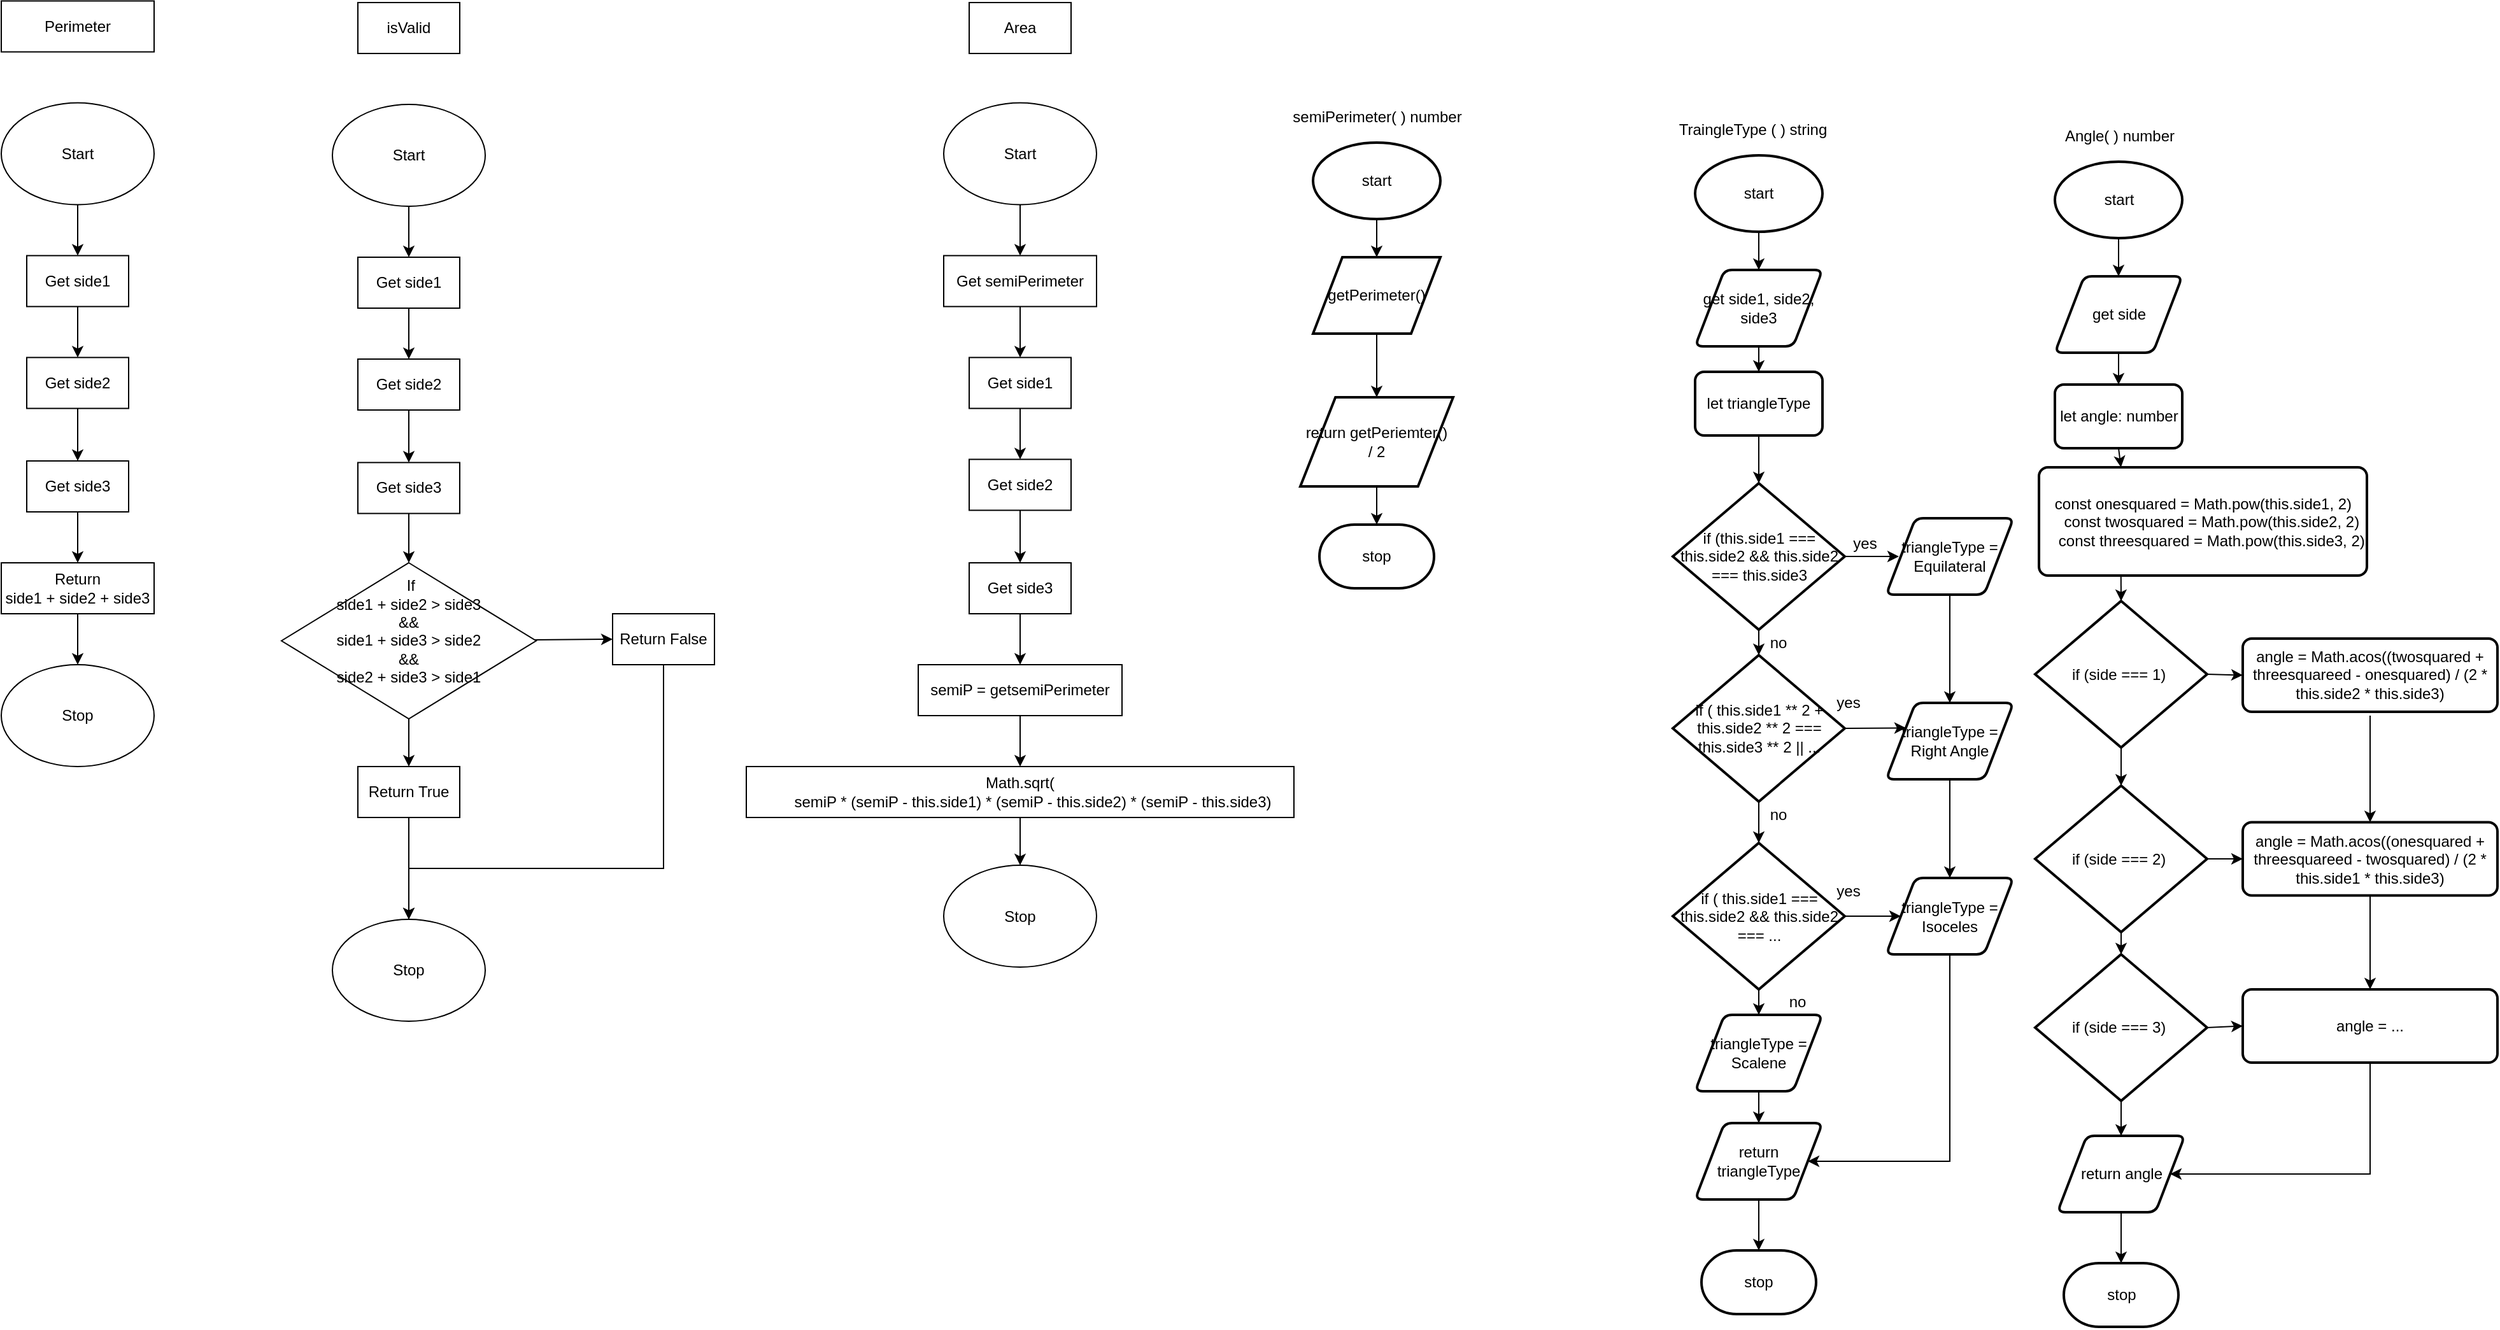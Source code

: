<mxfile>
    <diagram id="nmH74jkQp5gKyz1RMh58" name="Page-1">
        <mxGraphModel dx="1913" dy="1912" grid="1" gridSize="10" guides="1" tooltips="1" connect="1" arrows="1" fold="1" page="1" pageScale="1" pageWidth="827" pageHeight="1169" math="0" shadow="0">
            <root>
                <mxCell id="0"/>
                <mxCell id="1" parent="0"/>
                <mxCell id="21" style="edgeStyle=none;html=1;exitX=0.5;exitY=1;exitDx=0;exitDy=0;exitPerimeter=0;entryX=0.5;entryY=0;entryDx=0;entryDy=0;" parent="1" source="22" target="25" edge="1">
                    <mxGeometry relative="1" as="geometry"/>
                </mxCell>
                <mxCell id="22" value="start" style="strokeWidth=2;html=1;shape=mxgraph.flowchart.start_1;whiteSpace=wrap;" parent="1" vertex="1">
                    <mxGeometry x="350" y="110" width="100" height="60" as="geometry"/>
                </mxCell>
                <mxCell id="23" value="semiPerimeter( ) number" style="text;html=1;align=center;verticalAlign=middle;resizable=0;points=[];autosize=1;strokeColor=none;fillColor=none;" parent="1" vertex="1">
                    <mxGeometry x="325" y="80" width="150" height="20" as="geometry"/>
                </mxCell>
                <mxCell id="24" style="edgeStyle=none;html=1;entryX=0.5;entryY=0;entryDx=0;entryDy=0;" parent="1" source="25" target="26" edge="1">
                    <mxGeometry relative="1" as="geometry">
                        <mxPoint x="400" y="300" as="targetPoint"/>
                    </mxGeometry>
                </mxCell>
                <mxCell id="25" value="getPerimeter()" style="shape=parallelogram;html=1;strokeWidth=2;perimeter=parallelogramPerimeter;whiteSpace=wrap;rounded=0;arcSize=12;size=0.23;" parent="1" vertex="1">
                    <mxGeometry x="350" y="200" width="100" height="60" as="geometry"/>
                </mxCell>
                <mxCell id="51" style="edgeStyle=none;rounded=0;html=1;exitX=0.5;exitY=1;exitDx=0;exitDy=0;entryX=0.5;entryY=0;entryDx=0;entryDy=0;entryPerimeter=0;" parent="1" source="26" target="50" edge="1">
                    <mxGeometry relative="1" as="geometry"/>
                </mxCell>
                <mxCell id="26" value="return getPeriemter() / 2" style="shape=parallelogram;html=1;strokeWidth=2;perimeter=parallelogramPerimeter;whiteSpace=wrap;rounded=0;arcSize=12;size=0.23;" parent="1" vertex="1">
                    <mxGeometry x="340" y="310" width="120" height="70" as="geometry"/>
                </mxCell>
                <mxCell id="37" value="TraingleType ( ) string" style="text;html=1;align=center;verticalAlign=middle;resizable=0;points=[];autosize=1;strokeColor=none;fillColor=none;" parent="1" vertex="1">
                    <mxGeometry x="630" y="90" width="130" height="20" as="geometry"/>
                </mxCell>
                <mxCell id="38" style="edgeStyle=none;html=1;exitX=0.5;exitY=1;exitDx=0;exitDy=0;exitPerimeter=0;entryX=0.5;entryY=0;entryDx=0;entryDy=0;" parent="1" source="39" target="41" edge="1">
                    <mxGeometry relative="1" as="geometry"/>
                </mxCell>
                <mxCell id="39" value="start" style="strokeWidth=2;html=1;shape=mxgraph.flowchart.start_1;whiteSpace=wrap;" parent="1" vertex="1">
                    <mxGeometry x="650" y="120" width="100" height="60" as="geometry"/>
                </mxCell>
                <mxCell id="40" style="edgeStyle=none;rounded=0;html=1;exitX=0.5;exitY=1;exitDx=0;exitDy=0;entryX=0.5;entryY=0;entryDx=0;entryDy=0;" parent="1" source="41" target="44" edge="1">
                    <mxGeometry relative="1" as="geometry"/>
                </mxCell>
                <mxCell id="41" value="get side1, side2, side3" style="shape=parallelogram;html=1;strokeWidth=2;perimeter=parallelogramPerimeter;whiteSpace=wrap;rounded=1;arcSize=12;size=0.23;" parent="1" vertex="1">
                    <mxGeometry x="650" y="210" width="100" height="60" as="geometry"/>
                </mxCell>
                <mxCell id="43" style="edgeStyle=none;rounded=0;html=1;exitX=0.5;exitY=1;exitDx=0;exitDy=0;entryX=0.5;entryY=0;entryDx=0;entryDy=0;entryPerimeter=0;" parent="1" source="44" target="55" edge="1">
                    <mxGeometry relative="1" as="geometry">
                        <mxPoint x="650" y="360" as="targetPoint"/>
                        <Array as="points">
                            <mxPoint x="700" y="360"/>
                        </Array>
                    </mxGeometry>
                </mxCell>
                <mxCell id="44" value="let triangleType" style="rounded=1;whiteSpace=wrap;html=1;absoluteArcSize=1;arcSize=14;strokeWidth=2;" parent="1" vertex="1">
                    <mxGeometry x="650" y="290" width="100" height="50" as="geometry"/>
                </mxCell>
                <mxCell id="50" value="stop" style="strokeWidth=2;html=1;shape=mxgraph.flowchart.terminator;whiteSpace=wrap;" parent="1" vertex="1">
                    <mxGeometry x="355" y="410" width="90" height="50" as="geometry"/>
                </mxCell>
                <mxCell id="56" style="edgeStyle=none;rounded=0;html=1;exitX=1;exitY=0.5;exitDx=0;exitDy=0;exitPerimeter=0;" parent="1" source="55" edge="1">
                    <mxGeometry relative="1" as="geometry">
                        <mxPoint x="810" y="435" as="targetPoint"/>
                    </mxGeometry>
                </mxCell>
                <mxCell id="62" style="edgeStyle=none;rounded=0;html=1;exitX=0.5;exitY=1;exitDx=0;exitDy=0;exitPerimeter=0;entryX=0.5;entryY=0;entryDx=0;entryDy=0;entryPerimeter=0;" parent="1" source="55" target="58" edge="1">
                    <mxGeometry relative="1" as="geometry"/>
                </mxCell>
                <mxCell id="55" value="if (this.side1 === this.side2 &amp;amp;&amp;amp; this.side2 === this.side3" style="strokeWidth=2;html=1;shape=mxgraph.flowchart.decision;whiteSpace=wrap;" parent="1" vertex="1">
                    <mxGeometry x="632.5" y="377.5" width="135" height="115" as="geometry"/>
                </mxCell>
                <mxCell id="79" style="edgeStyle=none;rounded=0;html=1;exitX=0.5;exitY=1;exitDx=0;exitDy=0;entryX=0.5;entryY=0;entryDx=0;entryDy=0;" parent="1" source="57" target="64" edge="1">
                    <mxGeometry relative="1" as="geometry"/>
                </mxCell>
                <mxCell id="57" value="triangleType = Equilateral" style="shape=parallelogram;html=1;strokeWidth=2;perimeter=parallelogramPerimeter;whiteSpace=wrap;rounded=1;arcSize=12;size=0.23;" parent="1" vertex="1">
                    <mxGeometry x="800" y="405" width="100" height="60" as="geometry"/>
                </mxCell>
                <mxCell id="65" style="edgeStyle=none;rounded=0;html=1;exitX=1;exitY=0.5;exitDx=0;exitDy=0;exitPerimeter=0;entryX=0;entryY=0.25;entryDx=0;entryDy=0;" parent="1" source="58" target="64" edge="1">
                    <mxGeometry relative="1" as="geometry"/>
                </mxCell>
                <mxCell id="69" style="edgeStyle=none;rounded=0;html=1;exitX=0.5;exitY=1;exitDx=0;exitDy=0;exitPerimeter=0;entryX=0.5;entryY=0;entryDx=0;entryDy=0;entryPerimeter=0;" parent="1" source="58" target="68" edge="1">
                    <mxGeometry relative="1" as="geometry"/>
                </mxCell>
                <mxCell id="58" value="if ( this.side1 ** 2 + this.side2 ** 2 === this.side3 ** 2 || ..." style="strokeWidth=2;html=1;shape=mxgraph.flowchart.decision;whiteSpace=wrap;" parent="1" vertex="1">
                    <mxGeometry x="632.5" y="512.5" width="135" height="115" as="geometry"/>
                </mxCell>
                <mxCell id="61" value="no" style="text;html=1;align=center;verticalAlign=middle;resizable=0;points=[];autosize=1;strokeColor=none;fillColor=none;" parent="1" vertex="1">
                    <mxGeometry x="700" y="492.5" width="30" height="20" as="geometry"/>
                </mxCell>
                <mxCell id="63" value="yes" style="text;html=1;align=center;verticalAlign=middle;resizable=0;points=[];autosize=1;strokeColor=none;fillColor=none;" parent="1" vertex="1">
                    <mxGeometry x="767.5" y="415" width="30" height="20" as="geometry"/>
                </mxCell>
                <mxCell id="80" style="edgeStyle=none;rounded=0;html=1;exitX=0.5;exitY=1;exitDx=0;exitDy=0;entryX=0.5;entryY=0;entryDx=0;entryDy=0;" parent="1" source="64" target="70" edge="1">
                    <mxGeometry relative="1" as="geometry"/>
                </mxCell>
                <mxCell id="64" value="triangleType = Right Angle" style="shape=parallelogram;html=1;strokeWidth=2;perimeter=parallelogramPerimeter;whiteSpace=wrap;rounded=1;arcSize=12;size=0.23;" parent="1" vertex="1">
                    <mxGeometry x="800" y="550" width="100" height="60" as="geometry"/>
                </mxCell>
                <mxCell id="66" value="yes" style="text;html=1;align=center;verticalAlign=middle;resizable=0;points=[];autosize=1;strokeColor=none;fillColor=none;" parent="1" vertex="1">
                    <mxGeometry x="755" y="540" width="30" height="20" as="geometry"/>
                </mxCell>
                <mxCell id="67" value="no" style="text;html=1;align=center;verticalAlign=middle;resizable=0;points=[];autosize=1;strokeColor=none;fillColor=none;" parent="1" vertex="1">
                    <mxGeometry x="700" y="627.5" width="30" height="20" as="geometry"/>
                </mxCell>
                <mxCell id="71" style="edgeStyle=none;rounded=0;html=1;exitX=1;exitY=0.5;exitDx=0;exitDy=0;exitPerimeter=0;entryX=0;entryY=0.5;entryDx=0;entryDy=0;" parent="1" source="68" target="70" edge="1">
                    <mxGeometry relative="1" as="geometry"/>
                </mxCell>
                <mxCell id="104" style="edgeStyle=none;rounded=0;html=1;exitX=0.5;exitY=1;exitDx=0;exitDy=0;exitPerimeter=0;entryX=0.5;entryY=0;entryDx=0;entryDy=0;" parent="1" source="68" target="74" edge="1">
                    <mxGeometry relative="1" as="geometry"/>
                </mxCell>
                <mxCell id="68" value="if ( this.side1 === this.side2 &amp;amp;&amp;amp; this.side2 === ..." style="strokeWidth=2;html=1;shape=mxgraph.flowchart.decision;whiteSpace=wrap;" parent="1" vertex="1">
                    <mxGeometry x="632.5" y="660" width="135" height="115" as="geometry"/>
                </mxCell>
                <mxCell id="81" style="edgeStyle=none;rounded=0;html=1;exitX=0.5;exitY=1;exitDx=0;exitDy=0;entryX=1;entryY=0.5;entryDx=0;entryDy=0;" parent="1" source="70" target="101" edge="1">
                    <mxGeometry relative="1" as="geometry">
                        <Array as="points">
                            <mxPoint x="850" y="910"/>
                        </Array>
                    </mxGeometry>
                </mxCell>
                <mxCell id="70" value="triangleType = Isoceles" style="shape=parallelogram;html=1;strokeWidth=2;perimeter=parallelogramPerimeter;whiteSpace=wrap;rounded=1;arcSize=12;size=0.23;" parent="1" vertex="1">
                    <mxGeometry x="800" y="687.5" width="100" height="60" as="geometry"/>
                </mxCell>
                <mxCell id="105" style="edgeStyle=none;rounded=0;html=1;exitX=0.5;exitY=1;exitDx=0;exitDy=0;entryX=0.5;entryY=0;entryDx=0;entryDy=0;" parent="1" source="74" target="101" edge="1">
                    <mxGeometry relative="1" as="geometry"/>
                </mxCell>
                <mxCell id="74" value="triangleType = Scalene" style="shape=parallelogram;html=1;strokeWidth=2;perimeter=parallelogramPerimeter;whiteSpace=wrap;rounded=1;arcSize=12;size=0.23;" parent="1" vertex="1">
                    <mxGeometry x="650" y="795" width="100" height="60" as="geometry"/>
                </mxCell>
                <mxCell id="103" value="" style="edgeStyle=none;rounded=0;html=1;" parent="1" source="75" target="74" edge="1">
                    <mxGeometry relative="1" as="geometry"/>
                </mxCell>
                <mxCell id="75" value="no" style="text;html=1;align=center;verticalAlign=middle;resizable=0;points=[];autosize=1;strokeColor=none;fillColor=none;" parent="1" vertex="1">
                    <mxGeometry x="715" y="775" width="30" height="20" as="geometry"/>
                </mxCell>
                <mxCell id="76" value="yes" style="text;html=1;align=center;verticalAlign=middle;resizable=0;points=[];autosize=1;strokeColor=none;fillColor=none;" parent="1" vertex="1">
                    <mxGeometry x="755" y="687.5" width="30" height="20" as="geometry"/>
                </mxCell>
                <mxCell id="77" value="stop" style="strokeWidth=2;html=1;shape=mxgraph.flowchart.terminator;whiteSpace=wrap;" parent="1" vertex="1">
                    <mxGeometry x="655" y="980" width="90" height="50" as="geometry"/>
                </mxCell>
                <mxCell id="82" value="Angle( ) number" style="text;html=1;align=center;verticalAlign=middle;resizable=0;points=[];autosize=1;strokeColor=none;fillColor=none;" parent="1" vertex="1">
                    <mxGeometry x="932.5" y="95" width="100" height="20" as="geometry"/>
                </mxCell>
                <mxCell id="83" style="edgeStyle=none;html=1;exitX=0.5;exitY=1;exitDx=0;exitDy=0;exitPerimeter=0;entryX=0.5;entryY=0;entryDx=0;entryDy=0;" parent="1" source="84" target="86" edge="1">
                    <mxGeometry relative="1" as="geometry"/>
                </mxCell>
                <mxCell id="84" value="start" style="strokeWidth=2;html=1;shape=mxgraph.flowchart.start_1;whiteSpace=wrap;" parent="1" vertex="1">
                    <mxGeometry x="932.5" y="125" width="100" height="60" as="geometry"/>
                </mxCell>
                <mxCell id="93" style="edgeStyle=none;rounded=0;html=1;exitX=0.5;exitY=1;exitDx=0;exitDy=0;entryX=0.5;entryY=0;entryDx=0;entryDy=0;" parent="1" source="86" target="92" edge="1">
                    <mxGeometry relative="1" as="geometry"/>
                </mxCell>
                <mxCell id="86" value="get side" style="shape=parallelogram;html=1;strokeWidth=2;perimeter=parallelogramPerimeter;whiteSpace=wrap;rounded=1;arcSize=12;size=0.23;" parent="1" vertex="1">
                    <mxGeometry x="932.5" y="215" width="100" height="60" as="geometry"/>
                </mxCell>
                <mxCell id="95" style="edgeStyle=none;rounded=0;html=1;exitX=0.5;exitY=1;exitDx=0;exitDy=0;entryX=0.25;entryY=0;entryDx=0;entryDy=0;" parent="1" source="92" target="94" edge="1">
                    <mxGeometry relative="1" as="geometry"/>
                </mxCell>
                <mxCell id="92" value="let angle: number" style="rounded=1;whiteSpace=wrap;html=1;absoluteArcSize=1;arcSize=14;strokeWidth=2;" parent="1" vertex="1">
                    <mxGeometry x="932.5" y="300" width="100" height="50" as="geometry"/>
                </mxCell>
                <mxCell id="97" style="edgeStyle=none;rounded=0;html=1;exitX=0.25;exitY=1;exitDx=0;exitDy=0;entryX=0.5;entryY=0;entryDx=0;entryDy=0;entryPerimeter=0;" parent="1" source="94" target="96" edge="1">
                    <mxGeometry relative="1" as="geometry"/>
                </mxCell>
                <mxCell id="94" value="&lt;div&gt;const onesquared = Math.pow(this.side1, 2)&lt;/div&gt;&lt;div&gt;&amp;nbsp; &amp;nbsp; const twosquared = Math.pow(this.side2, 2)&lt;/div&gt;&lt;div&gt;&amp;nbsp; &amp;nbsp; const threesquared = Math.pow(this.side3, 2)&lt;/div&gt;" style="rounded=1;whiteSpace=wrap;html=1;absoluteArcSize=1;arcSize=14;strokeWidth=2;" parent="1" vertex="1">
                    <mxGeometry x="920" y="365" width="257.5" height="85" as="geometry"/>
                </mxCell>
                <mxCell id="99" style="edgeStyle=none;rounded=0;html=1;exitX=1;exitY=0.5;exitDx=0;exitDy=0;exitPerimeter=0;entryX=0;entryY=0.5;entryDx=0;entryDy=0;" parent="1" source="96" target="98" edge="1">
                    <mxGeometry relative="1" as="geometry"/>
                </mxCell>
                <mxCell id="107" style="edgeStyle=none;rounded=0;html=1;exitX=0.5;exitY=1;exitDx=0;exitDy=0;exitPerimeter=0;entryX=0.5;entryY=0;entryDx=0;entryDy=0;entryPerimeter=0;" parent="1" source="96" target="100" edge="1">
                    <mxGeometry relative="1" as="geometry"/>
                </mxCell>
                <mxCell id="96" value="if (side === 1)&amp;nbsp;" style="strokeWidth=2;html=1;shape=mxgraph.flowchart.decision;whiteSpace=wrap;" parent="1" vertex="1">
                    <mxGeometry x="917" y="470" width="135" height="115" as="geometry"/>
                </mxCell>
                <mxCell id="116" style="edgeStyle=none;rounded=0;html=1;entryX=0.5;entryY=0;entryDx=0;entryDy=0;" parent="1" target="108" edge="1">
                    <mxGeometry relative="1" as="geometry">
                        <mxPoint x="1180" y="560" as="sourcePoint"/>
                    </mxGeometry>
                </mxCell>
                <mxCell id="98" value="angle = Math.acos((twosquared + threesquareed - onesquared) / (2 * this.side2 * this.side3)" style="rounded=1;whiteSpace=wrap;html=1;absoluteArcSize=1;arcSize=14;strokeWidth=2;" parent="1" vertex="1">
                    <mxGeometry x="1080" y="499.5" width="200" height="57.5" as="geometry"/>
                </mxCell>
                <mxCell id="109" style="edgeStyle=none;rounded=0;html=1;exitX=1;exitY=0.5;exitDx=0;exitDy=0;exitPerimeter=0;entryX=0;entryY=0.5;entryDx=0;entryDy=0;" parent="1" source="100" target="108" edge="1">
                    <mxGeometry relative="1" as="geometry"/>
                </mxCell>
                <mxCell id="111" style="edgeStyle=none;rounded=0;html=1;exitX=0.5;exitY=1;exitDx=0;exitDy=0;exitPerimeter=0;entryX=0.5;entryY=0;entryDx=0;entryDy=0;entryPerimeter=0;" parent="1" source="100" target="110" edge="1">
                    <mxGeometry relative="1" as="geometry"/>
                </mxCell>
                <mxCell id="100" value="if (side === 2)&amp;nbsp;" style="strokeWidth=2;html=1;shape=mxgraph.flowchart.decision;whiteSpace=wrap;" parent="1" vertex="1">
                    <mxGeometry x="917" y="615" width="135" height="115" as="geometry"/>
                </mxCell>
                <mxCell id="106" style="edgeStyle=none;rounded=0;html=1;exitX=0.5;exitY=1;exitDx=0;exitDy=0;entryX=0.5;entryY=0;entryDx=0;entryDy=0;entryPerimeter=0;" parent="1" source="101" target="77" edge="1">
                    <mxGeometry relative="1" as="geometry"/>
                </mxCell>
                <mxCell id="101" value="return triangleType" style="shape=parallelogram;html=1;strokeWidth=2;perimeter=parallelogramPerimeter;whiteSpace=wrap;rounded=1;arcSize=12;size=0.23;" parent="1" vertex="1">
                    <mxGeometry x="650" y="880" width="100" height="60" as="geometry"/>
                </mxCell>
                <mxCell id="117" style="edgeStyle=none;rounded=0;html=1;exitX=0.5;exitY=1;exitDx=0;exitDy=0;entryX=0.5;entryY=0;entryDx=0;entryDy=0;" parent="1" source="108" target="112" edge="1">
                    <mxGeometry relative="1" as="geometry"/>
                </mxCell>
                <mxCell id="108" value="angle = Math.acos((onesquared + threesquareed - twosquared) / (2 * this.side1 * this.side3)" style="rounded=1;whiteSpace=wrap;html=1;absoluteArcSize=1;arcSize=14;strokeWidth=2;" parent="1" vertex="1">
                    <mxGeometry x="1080" y="643.75" width="200" height="57.5" as="geometry"/>
                </mxCell>
                <mxCell id="113" style="edgeStyle=none;rounded=0;html=1;exitX=1;exitY=0.5;exitDx=0;exitDy=0;exitPerimeter=0;entryX=0;entryY=0.5;entryDx=0;entryDy=0;" parent="1" source="110" target="112" edge="1">
                    <mxGeometry relative="1" as="geometry"/>
                </mxCell>
                <mxCell id="115" style="edgeStyle=none;rounded=0;html=1;exitX=0.5;exitY=1;exitDx=0;exitDy=0;exitPerimeter=0;entryX=0.5;entryY=0;entryDx=0;entryDy=0;" parent="1" source="110" target="114" edge="1">
                    <mxGeometry relative="1" as="geometry"/>
                </mxCell>
                <mxCell id="110" value="if (side === 3)&amp;nbsp;" style="strokeWidth=2;html=1;shape=mxgraph.flowchart.decision;whiteSpace=wrap;" parent="1" vertex="1">
                    <mxGeometry x="917" y="747.5" width="135" height="115" as="geometry"/>
                </mxCell>
                <mxCell id="118" style="edgeStyle=none;rounded=0;html=1;exitX=0.5;exitY=1;exitDx=0;exitDy=0;entryX=1;entryY=0.5;entryDx=0;entryDy=0;" parent="1" source="112" target="114" edge="1">
                    <mxGeometry relative="1" as="geometry">
                        <Array as="points">
                            <mxPoint x="1180" y="920"/>
                        </Array>
                    </mxGeometry>
                </mxCell>
                <mxCell id="112" value="angle = ..." style="rounded=1;whiteSpace=wrap;html=1;absoluteArcSize=1;arcSize=14;strokeWidth=2;" parent="1" vertex="1">
                    <mxGeometry x="1080" y="775" width="200" height="57.5" as="geometry"/>
                </mxCell>
                <mxCell id="120" style="edgeStyle=none;rounded=0;html=1;exitX=0.5;exitY=1;exitDx=0;exitDy=0;entryX=0.5;entryY=0;entryDx=0;entryDy=0;entryPerimeter=0;" parent="1" source="114" target="119" edge="1">
                    <mxGeometry relative="1" as="geometry"/>
                </mxCell>
                <mxCell id="114" value="return angle" style="shape=parallelogram;html=1;strokeWidth=2;perimeter=parallelogramPerimeter;whiteSpace=wrap;rounded=1;arcSize=12;size=0.23;" parent="1" vertex="1">
                    <mxGeometry x="934.5" y="890" width="100" height="60" as="geometry"/>
                </mxCell>
                <mxCell id="119" value="stop" style="strokeWidth=2;html=1;shape=mxgraph.flowchart.terminator;whiteSpace=wrap;" parent="1" vertex="1">
                    <mxGeometry x="939.5" y="990" width="90" height="50" as="geometry"/>
                </mxCell>
                <mxCell id="171" style="edgeStyle=none;html=1;entryX=0.5;entryY=0;entryDx=0;entryDy=0;" edge="1" parent="1" source="124" target="166">
                    <mxGeometry relative="1" as="geometry"/>
                </mxCell>
                <mxCell id="124" value="Start" style="ellipse;whiteSpace=wrap;html=1;" vertex="1" parent="1">
                    <mxGeometry x="-420" y="80" width="120" height="80" as="geometry"/>
                </mxCell>
                <mxCell id="174" style="edgeStyle=none;html=1;entryX=0;entryY=0.5;entryDx=0;entryDy=0;" edge="1" parent="1" source="128" target="173">
                    <mxGeometry relative="1" as="geometry"/>
                </mxCell>
                <mxCell id="176" style="edgeStyle=none;html=1;" edge="1" parent="1" source="128" target="130">
                    <mxGeometry relative="1" as="geometry"/>
                </mxCell>
                <mxCell id="128" value="&lt;div&gt;&amp;nbsp;If&lt;/div&gt;&lt;div&gt;side1 + side2 &amp;gt; side3&lt;/div&gt;&lt;div&gt;&amp;amp;&amp;amp;&lt;/div&gt;&lt;div&gt;&lt;span style=&quot;background-color: initial;&quot;&gt;side1 + side3 &amp;gt; side2&lt;/span&gt;&lt;/div&gt;&lt;div&gt;&lt;span style=&quot;background-color: initial;&quot;&gt;&amp;amp;&amp;amp;&lt;/span&gt;&lt;/div&gt;&lt;div&gt;&lt;span style=&quot;background-color: initial;&quot;&gt;side2 + side3 &amp;gt; side1&lt;/span&gt;&lt;/div&gt;&lt;div&gt;&lt;span style=&quot;background-color: initial;&quot;&gt;&amp;nbsp;&lt;/span&gt;&lt;/div&gt;" style="rhombus;whiteSpace=wrap;html=1;" vertex="1" parent="1">
                    <mxGeometry x="-460" y="440" width="200" height="122.5" as="geometry"/>
                </mxCell>
                <mxCell id="129" style="edgeStyle=none;rounded=0;html=1;entryX=0.5;entryY=0;entryDx=0;entryDy=0;" edge="1" parent="1" source="130" target="144">
                    <mxGeometry relative="1" as="geometry"/>
                </mxCell>
                <mxCell id="130" value="Return True" style="rounded=0;whiteSpace=wrap;html=1;" vertex="1" parent="1">
                    <mxGeometry x="-400" y="600" width="80" height="40" as="geometry"/>
                </mxCell>
                <mxCell id="144" value="Stop" style="ellipse;whiteSpace=wrap;html=1;" vertex="1" parent="1">
                    <mxGeometry x="-420" y="720" width="120" height="80" as="geometry"/>
                </mxCell>
                <mxCell id="145" value="isValid" style="rounded=0;whiteSpace=wrap;html=1;" vertex="1" parent="1">
                    <mxGeometry x="-400" width="80" height="40" as="geometry"/>
                </mxCell>
                <mxCell id="148" style="edgeStyle=none;rounded=0;html=1;entryX=0.5;entryY=0;entryDx=0;entryDy=0;" edge="1" parent="1" source="149" target="153">
                    <mxGeometry relative="1" as="geometry"/>
                </mxCell>
                <mxCell id="149" value="Get side1" style="rounded=0;whiteSpace=wrap;html=1;" vertex="1" parent="1">
                    <mxGeometry x="-660" y="198.75" width="80" height="40" as="geometry"/>
                </mxCell>
                <mxCell id="150" style="edgeStyle=none;rounded=0;html=1;entryX=0.5;entryY=0;entryDx=0;entryDy=0;" edge="1" parent="1" source="151" target="149">
                    <mxGeometry relative="1" as="geometry"/>
                </mxCell>
                <mxCell id="151" value="Start" style="ellipse;whiteSpace=wrap;html=1;" vertex="1" parent="1">
                    <mxGeometry x="-680" y="78.75" width="120" height="80" as="geometry"/>
                </mxCell>
                <mxCell id="162" style="edgeStyle=none;html=1;entryX=0.5;entryY=0;entryDx=0;entryDy=0;" edge="1" parent="1" source="153" target="160">
                    <mxGeometry relative="1" as="geometry"/>
                </mxCell>
                <mxCell id="153" value="Get side2" style="rounded=0;whiteSpace=wrap;html=1;" vertex="1" parent="1">
                    <mxGeometry x="-660" y="278.75" width="80" height="40" as="geometry"/>
                </mxCell>
                <mxCell id="164" style="edgeStyle=none;html=1;entryX=0.5;entryY=0;entryDx=0;entryDy=0;" edge="1" parent="1" source="155" target="159">
                    <mxGeometry relative="1" as="geometry"/>
                </mxCell>
                <mxCell id="155" value="Return&lt;br&gt;side1 + side2 + side3" style="rounded=0;whiteSpace=wrap;html=1;" vertex="1" parent="1">
                    <mxGeometry x="-680" y="440" width="120" height="40" as="geometry"/>
                </mxCell>
                <mxCell id="158" value="Perimeter" style="rounded=0;whiteSpace=wrap;html=1;" vertex="1" parent="1">
                    <mxGeometry x="-680" y="-1.25" width="120" height="40" as="geometry"/>
                </mxCell>
                <mxCell id="159" value="Stop" style="ellipse;whiteSpace=wrap;html=1;" vertex="1" parent="1">
                    <mxGeometry x="-680" y="520" width="120" height="80" as="geometry"/>
                </mxCell>
                <mxCell id="163" style="edgeStyle=none;html=1;entryX=0.5;entryY=0;entryDx=0;entryDy=0;" edge="1" parent="1" source="160" target="155">
                    <mxGeometry relative="1" as="geometry"/>
                </mxCell>
                <mxCell id="160" value="Get side3" style="rounded=0;whiteSpace=wrap;html=1;" vertex="1" parent="1">
                    <mxGeometry x="-660" y="360" width="80" height="40" as="geometry"/>
                </mxCell>
                <mxCell id="165" style="edgeStyle=none;rounded=0;html=1;entryX=0.5;entryY=0;entryDx=0;entryDy=0;" edge="1" parent="1" source="166" target="168">
                    <mxGeometry relative="1" as="geometry"/>
                </mxCell>
                <mxCell id="166" value="Get side1" style="rounded=0;whiteSpace=wrap;html=1;" vertex="1" parent="1">
                    <mxGeometry x="-400" y="200" width="80" height="40" as="geometry"/>
                </mxCell>
                <mxCell id="167" style="edgeStyle=none;html=1;entryX=0.5;entryY=0;entryDx=0;entryDy=0;" edge="1" parent="1" source="168" target="169">
                    <mxGeometry relative="1" as="geometry"/>
                </mxCell>
                <mxCell id="168" value="Get side2" style="rounded=0;whiteSpace=wrap;html=1;" vertex="1" parent="1">
                    <mxGeometry x="-400" y="280" width="80" height="40" as="geometry"/>
                </mxCell>
                <mxCell id="172" style="edgeStyle=none;html=1;entryX=0.5;entryY=0;entryDx=0;entryDy=0;" edge="1" parent="1" source="169" target="128">
                    <mxGeometry relative="1" as="geometry">
                        <mxPoint x="-360" y="430" as="targetPoint"/>
                    </mxGeometry>
                </mxCell>
                <mxCell id="169" value="Get side3" style="rounded=0;whiteSpace=wrap;html=1;" vertex="1" parent="1">
                    <mxGeometry x="-400" y="361.25" width="80" height="40" as="geometry"/>
                </mxCell>
                <mxCell id="175" style="edgeStyle=none;html=1;entryX=0.5;entryY=0;entryDx=0;entryDy=0;rounded=0;" edge="1" parent="1" source="173" target="144">
                    <mxGeometry relative="1" as="geometry">
                        <Array as="points">
                            <mxPoint x="-160" y="680"/>
                            <mxPoint x="-360" y="680"/>
                        </Array>
                    </mxGeometry>
                </mxCell>
                <mxCell id="173" value="Return False" style="rounded=0;whiteSpace=wrap;html=1;" vertex="1" parent="1">
                    <mxGeometry x="-200" y="480" width="80" height="40" as="geometry"/>
                </mxCell>
                <mxCell id="177" value="Area" style="rounded=0;whiteSpace=wrap;html=1;" vertex="1" parent="1">
                    <mxGeometry x="80" width="80" height="40" as="geometry"/>
                </mxCell>
                <mxCell id="178" style="edgeStyle=none;rounded=0;html=1;entryX=0.5;entryY=0;entryDx=0;entryDy=0;" edge="1" parent="1" source="179" target="183">
                    <mxGeometry relative="1" as="geometry"/>
                </mxCell>
                <mxCell id="179" value="Get side1" style="rounded=0;whiteSpace=wrap;html=1;" vertex="1" parent="1">
                    <mxGeometry x="80" y="278.75" width="80" height="40" as="geometry"/>
                </mxCell>
                <mxCell id="190" style="edgeStyle=none;rounded=0;html=1;entryX=0.5;entryY=0;entryDx=0;entryDy=0;" edge="1" parent="1" source="181" target="189">
                    <mxGeometry relative="1" as="geometry"/>
                </mxCell>
                <mxCell id="181" value="Start" style="ellipse;whiteSpace=wrap;html=1;" vertex="1" parent="1">
                    <mxGeometry x="60" y="78.75" width="120" height="80" as="geometry"/>
                </mxCell>
                <mxCell id="182" style="edgeStyle=none;html=1;entryX=0.5;entryY=0;entryDx=0;entryDy=0;" edge="1" parent="1" source="183" target="188">
                    <mxGeometry relative="1" as="geometry"/>
                </mxCell>
                <mxCell id="183" value="Get side2" style="rounded=0;whiteSpace=wrap;html=1;" vertex="1" parent="1">
                    <mxGeometry x="80" y="358.75" width="80" height="40" as="geometry"/>
                </mxCell>
                <mxCell id="184" style="edgeStyle=none;html=1;entryX=0.5;entryY=0;entryDx=0;entryDy=0;" edge="1" parent="1" source="185" target="186">
                    <mxGeometry relative="1" as="geometry"/>
                </mxCell>
                <mxCell id="185" value="&lt;div&gt;Math.sqrt(&lt;/div&gt;&lt;div&gt;&amp;nbsp; &amp;nbsp; &amp;nbsp; semiP * (semiP - this.side1) * (semiP - this.side2) * (semiP - this.side3)&lt;/div&gt;" style="rounded=0;whiteSpace=wrap;html=1;" vertex="1" parent="1">
                    <mxGeometry x="-95" y="600" width="430" height="40" as="geometry"/>
                </mxCell>
                <mxCell id="186" value="Stop" style="ellipse;whiteSpace=wrap;html=1;" vertex="1" parent="1">
                    <mxGeometry x="60" y="677.5" width="120" height="80" as="geometry"/>
                </mxCell>
                <mxCell id="193" style="edgeStyle=none;rounded=0;html=1;entryX=0.5;entryY=0;entryDx=0;entryDy=0;" edge="1" parent="1" source="188" target="192">
                    <mxGeometry relative="1" as="geometry"/>
                </mxCell>
                <mxCell id="188" value="Get side3" style="rounded=0;whiteSpace=wrap;html=1;" vertex="1" parent="1">
                    <mxGeometry x="80" y="440" width="80" height="40" as="geometry"/>
                </mxCell>
                <mxCell id="191" style="edgeStyle=none;rounded=0;html=1;entryX=0.5;entryY=0;entryDx=0;entryDy=0;" edge="1" parent="1" source="189" target="179">
                    <mxGeometry relative="1" as="geometry"/>
                </mxCell>
                <mxCell id="189" value="Get semiPerimeter" style="rounded=0;whiteSpace=wrap;html=1;" vertex="1" parent="1">
                    <mxGeometry x="60" y="198.75" width="120" height="40" as="geometry"/>
                </mxCell>
                <mxCell id="194" style="edgeStyle=none;rounded=0;html=1;entryX=0.5;entryY=0;entryDx=0;entryDy=0;" edge="1" parent="1" source="192" target="185">
                    <mxGeometry relative="1" as="geometry"/>
                </mxCell>
                <mxCell id="192" value="semiP = getsemiPerimeter" style="rounded=0;whiteSpace=wrap;html=1;" vertex="1" parent="1">
                    <mxGeometry x="40" y="520" width="160" height="40" as="geometry"/>
                </mxCell>
            </root>
        </mxGraphModel>
    </diagram>
</mxfile>